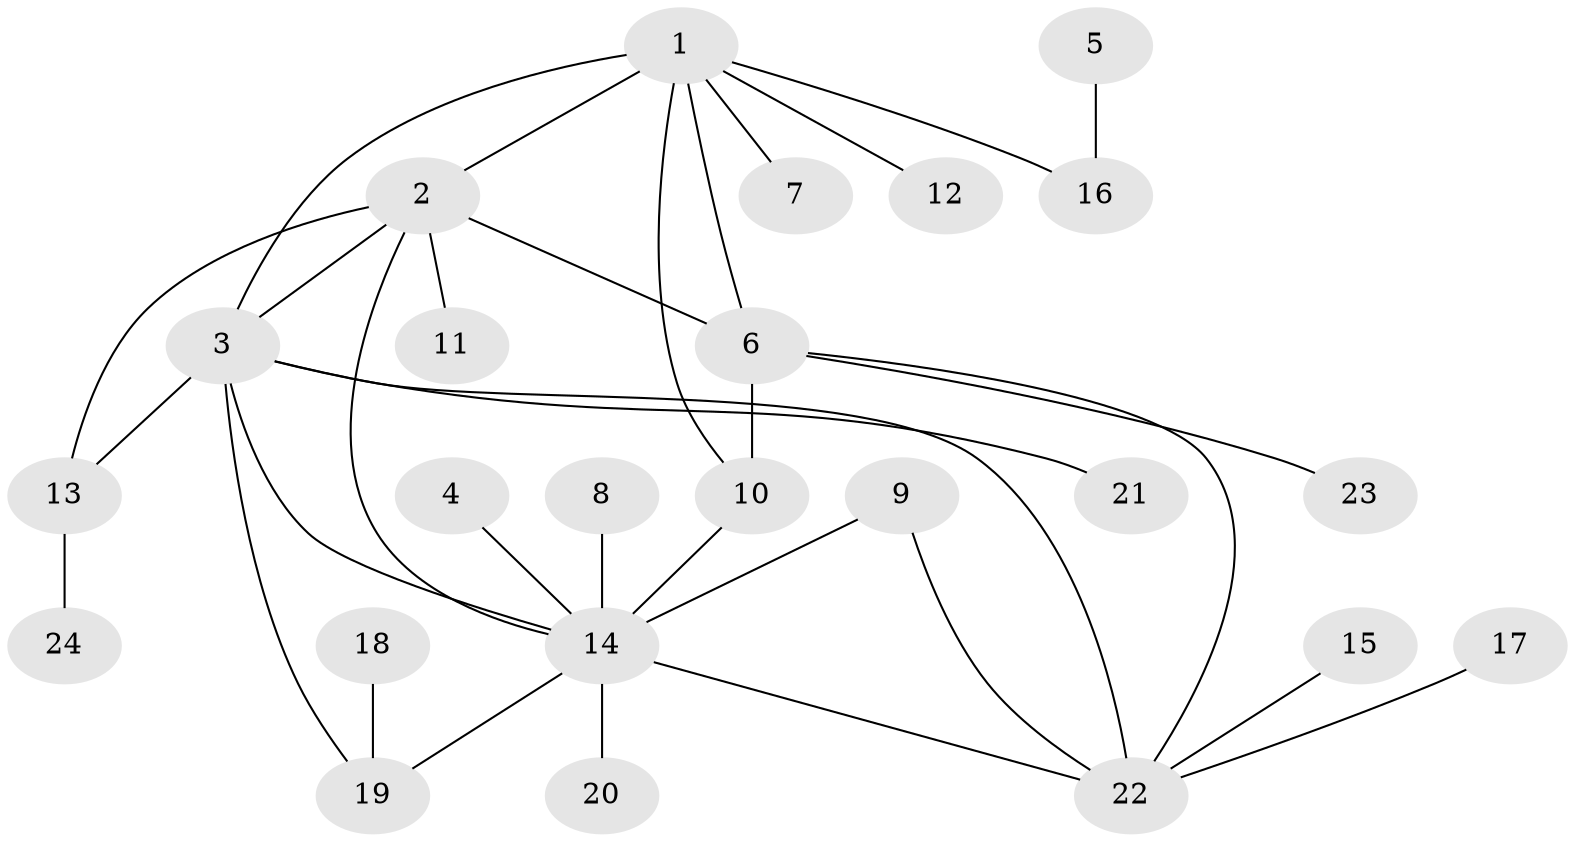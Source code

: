 // original degree distribution, {4: 0.10416666666666667, 6: 0.020833333333333332, 5: 0.041666666666666664, 7: 0.08333333333333333, 3: 0.125, 1: 0.5, 2: 0.125}
// Generated by graph-tools (version 1.1) at 2025/50/03/09/25 03:50:32]
// undirected, 24 vertices, 33 edges
graph export_dot {
graph [start="1"]
  node [color=gray90,style=filled];
  1;
  2;
  3;
  4;
  5;
  6;
  7;
  8;
  9;
  10;
  11;
  12;
  13;
  14;
  15;
  16;
  17;
  18;
  19;
  20;
  21;
  22;
  23;
  24;
  1 -- 2 [weight=1.0];
  1 -- 3 [weight=1.0];
  1 -- 6 [weight=1.0];
  1 -- 7 [weight=1.0];
  1 -- 10 [weight=1.0];
  1 -- 12 [weight=1.0];
  1 -- 16 [weight=1.0];
  2 -- 3 [weight=1.0];
  2 -- 6 [weight=1.0];
  2 -- 11 [weight=1.0];
  2 -- 13 [weight=1.0];
  2 -- 14 [weight=1.0];
  3 -- 13 [weight=1.0];
  3 -- 14 [weight=1.0];
  3 -- 19 [weight=1.0];
  3 -- 21 [weight=1.0];
  3 -- 22 [weight=1.0];
  4 -- 14 [weight=1.0];
  5 -- 16 [weight=1.0];
  6 -- 10 [weight=1.0];
  6 -- 22 [weight=1.0];
  6 -- 23 [weight=1.0];
  8 -- 14 [weight=1.0];
  9 -- 14 [weight=1.0];
  9 -- 22 [weight=1.0];
  10 -- 14 [weight=2.0];
  13 -- 24 [weight=1.0];
  14 -- 19 [weight=1.0];
  14 -- 20 [weight=1.0];
  14 -- 22 [weight=1.0];
  15 -- 22 [weight=1.0];
  17 -- 22 [weight=1.0];
  18 -- 19 [weight=1.0];
}
